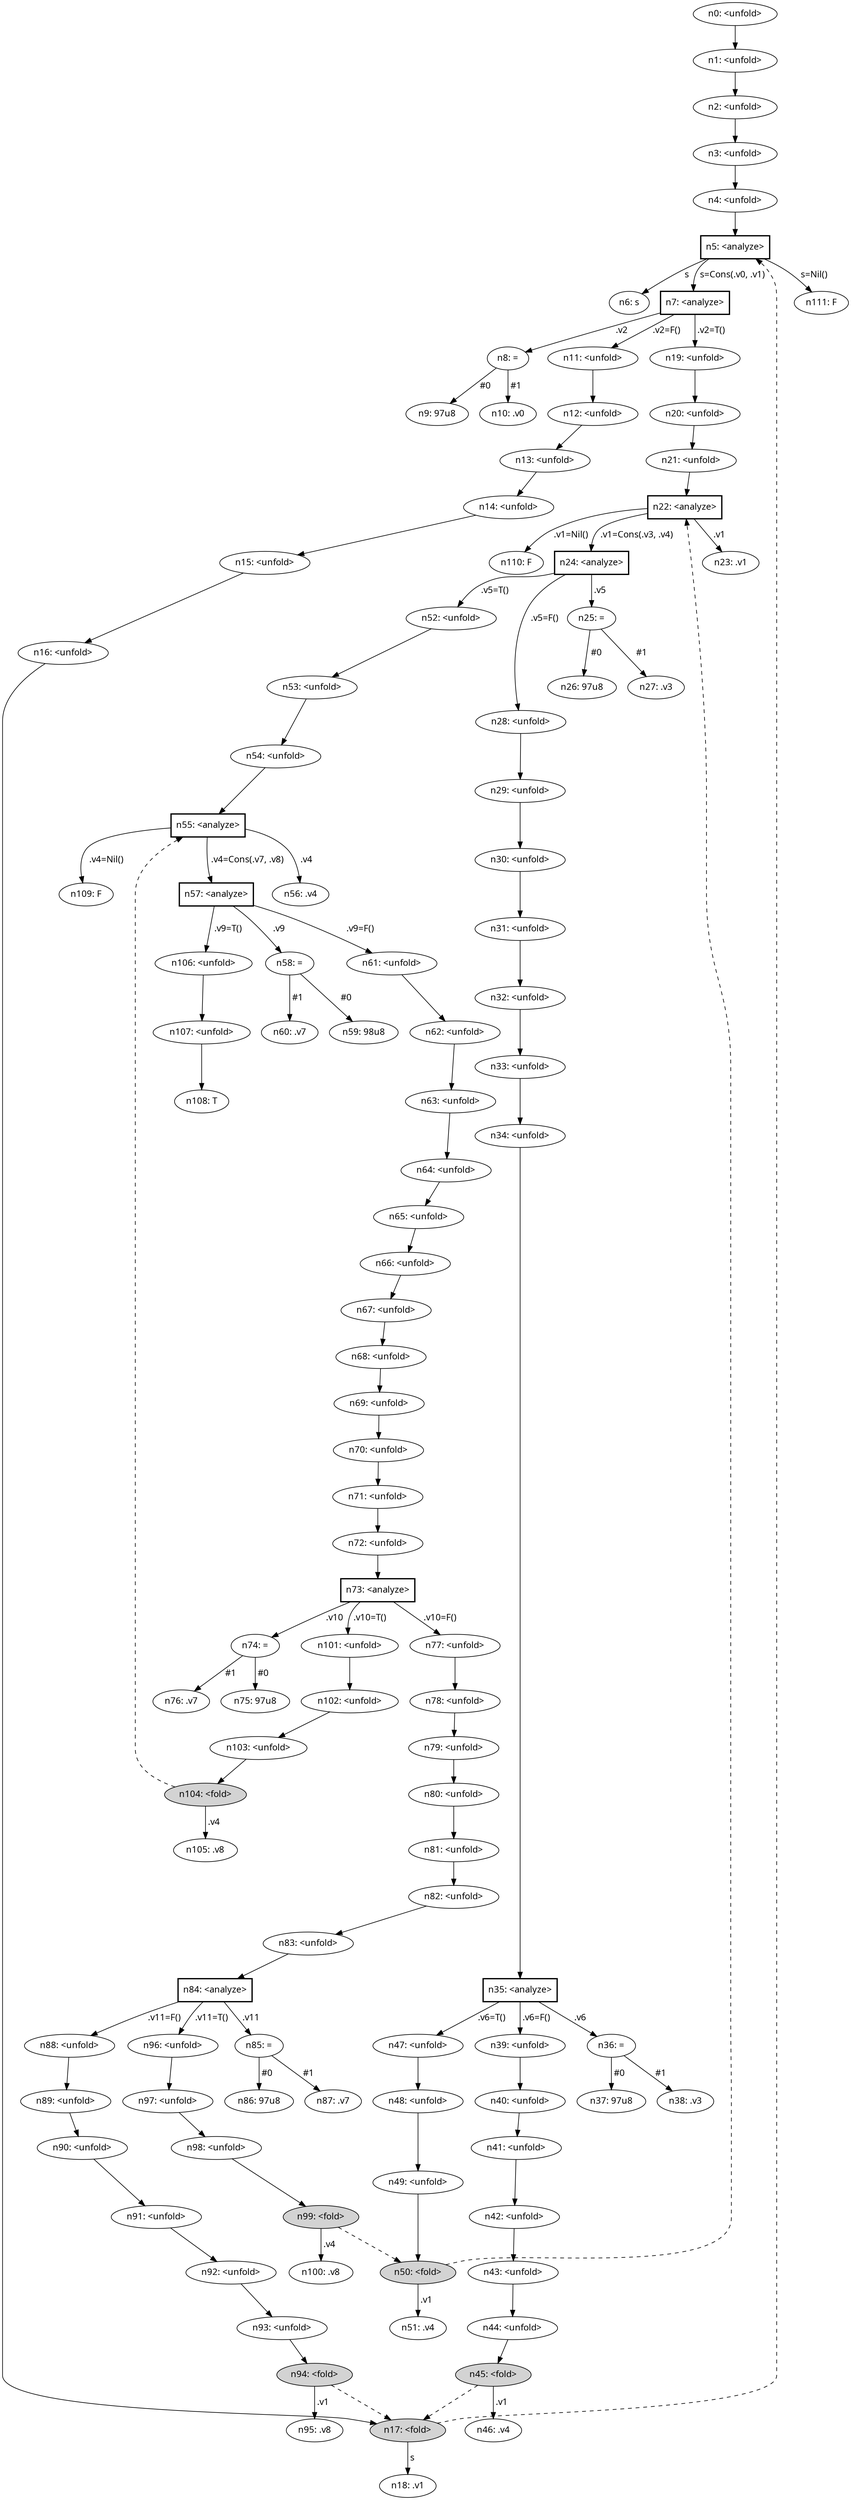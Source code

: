 digraph {
    node [fontname="bold helvetica"];
    edge [fontname="bold helvetica"];
    n0 [label="n0: <unfold>"];
    n1 [label="n1: <unfold>"];
    n0 -> n1;
    n2 [label="n2: <unfold>"];
    n1 -> n2;
    n3 [label="n3: <unfold>"];
    n2 -> n3;
    n4 [label="n4: <unfold>"];
    n3 -> n4;
    n5 [label="n5: <analyze>"] [shape=box style=bold];
    n4 -> n5;
    n6 [label="n6: s"];
    n5 -> n6 [label=" s "];
    n7 [label="n7: <analyze>"] [shape=box style=bold];
    n5 -> n7 [label=" s=Cons(.v0, .v1) "];
    n8 [label="n8: ="];
    n7 -> n8 [label=" .v2 "];
    n9 [label="n9: 97u8"];
    n8 -> n9 [label=" #0 "];
    n10 [label="n10: .v0"];
    n8 -> n10 [label=" #1 "];
    n11 [label="n11: <unfold>"];
    n7 -> n11 [label=" .v2=F() "];
    n12 [label="n12: <unfold>"];
    n11 -> n12;
    n13 [label="n13: <unfold>"];
    n12 -> n13;
    n14 [label="n14: <unfold>"];
    n13 -> n14;
    n15 [label="n15: <unfold>"];
    n14 -> n15;
    n16 [label="n16: <unfold>"];
    n15 -> n16;
    n17 [label="n17: <fold>"] [style=filled];
    n16 -> n17;
    n17 -> n5 [style=dashed];
    n18 [label="n18: .v1"];
    n17 -> n18 [label=" s "];
    n19 [label="n19: <unfold>"];
    n7 -> n19 [label=" .v2=T() "];
    n20 [label="n20: <unfold>"];
    n19 -> n20;
    n21 [label="n21: <unfold>"];
    n20 -> n21;
    n22 [label="n22: <analyze>"] [shape=box style=bold];
    n21 -> n22;
    n23 [label="n23: .v1"];
    n22 -> n23 [label=" .v1 "];
    n24 [label="n24: <analyze>"] [shape=box style=bold];
    n22 -> n24 [label=" .v1=Cons(.v3, .v4) "];
    n25 [label="n25: ="];
    n24 -> n25 [label=" .v5 "];
    n26 [label="n26: 97u8"];
    n25 -> n26 [label=" #0 "];
    n27 [label="n27: .v3"];
    n25 -> n27 [label=" #1 "];
    n28 [label="n28: <unfold>"];
    n24 -> n28 [label=" .v5=F() "];
    n29 [label="n29: <unfold>"];
    n28 -> n29;
    n30 [label="n30: <unfold>"];
    n29 -> n30;
    n31 [label="n31: <unfold>"];
    n30 -> n31;
    n32 [label="n32: <unfold>"];
    n31 -> n32;
    n33 [label="n33: <unfold>"];
    n32 -> n33;
    n34 [label="n34: <unfold>"];
    n33 -> n34;
    n35 [label="n35: <analyze>"] [shape=box style=bold];
    n34 -> n35;
    n36 [label="n36: ="];
    n35 -> n36 [label=" .v6 "];
    n37 [label="n37: 97u8"];
    n36 -> n37 [label=" #0 "];
    n38 [label="n38: .v3"];
    n36 -> n38 [label=" #1 "];
    n39 [label="n39: <unfold>"];
    n35 -> n39 [label=" .v6=F() "];
    n40 [label="n40: <unfold>"];
    n39 -> n40;
    n41 [label="n41: <unfold>"];
    n40 -> n41;
    n42 [label="n42: <unfold>"];
    n41 -> n42;
    n43 [label="n43: <unfold>"];
    n42 -> n43;
    n44 [label="n44: <unfold>"];
    n43 -> n44;
    n45 [label="n45: <fold>"] [style=filled];
    n44 -> n45;
    n45 -> n17 [style=dashed];
    n46 [label="n46: .v4"];
    n45 -> n46 [label=" .v1 "];
    n47 [label="n47: <unfold>"];
    n35 -> n47 [label=" .v6=T() "];
    n48 [label="n48: <unfold>"];
    n47 -> n48;
    n49 [label="n49: <unfold>"];
    n48 -> n49;
    n50 [label="n50: <fold>"] [style=filled];
    n49 -> n50;
    n50 -> n22 [style=dashed];
    n51 [label="n51: .v4"];
    n50 -> n51 [label=" .v1 "];
    n52 [label="n52: <unfold>"];
    n24 -> n52 [label=" .v5=T() "];
    n53 [label="n53: <unfold>"];
    n52 -> n53;
    n54 [label="n54: <unfold>"];
    n53 -> n54;
    n55 [label="n55: <analyze>"] [shape=box style=bold];
    n54 -> n55;
    n56 [label="n56: .v4"];
    n55 -> n56 [label=" .v4 "];
    n57 [label="n57: <analyze>"] [shape=box style=bold];
    n55 -> n57 [label=" .v4=Cons(.v7, .v8) "];
    n58 [label="n58: ="];
    n57 -> n58 [label=" .v9 "];
    n59 [label="n59: 98u8"];
    n58 -> n59 [label=" #0 "];
    n60 [label="n60: .v7"];
    n58 -> n60 [label=" #1 "];
    n61 [label="n61: <unfold>"];
    n57 -> n61 [label=" .v9=F() "];
    n62 [label="n62: <unfold>"];
    n61 -> n62;
    n63 [label="n63: <unfold>"];
    n62 -> n63;
    n64 [label="n64: <unfold>"];
    n63 -> n64;
    n65 [label="n65: <unfold>"];
    n64 -> n65;
    n66 [label="n66: <unfold>"];
    n65 -> n66;
    n67 [label="n67: <unfold>"];
    n66 -> n67;
    n68 [label="n68: <unfold>"];
    n67 -> n68;
    n69 [label="n69: <unfold>"];
    n68 -> n69;
    n70 [label="n70: <unfold>"];
    n69 -> n70;
    n71 [label="n71: <unfold>"];
    n70 -> n71;
    n72 [label="n72: <unfold>"];
    n71 -> n72;
    n73 [label="n73: <analyze>"] [shape=box style=bold];
    n72 -> n73;
    n74 [label="n74: ="];
    n73 -> n74 [label=" .v10 "];
    n75 [label="n75: 97u8"];
    n74 -> n75 [label=" #0 "];
    n76 [label="n76: .v7"];
    n74 -> n76 [label=" #1 "];
    n77 [label="n77: <unfold>"];
    n73 -> n77 [label=" .v10=F() "];
    n78 [label="n78: <unfold>"];
    n77 -> n78;
    n79 [label="n79: <unfold>"];
    n78 -> n79;
    n80 [label="n80: <unfold>"];
    n79 -> n80;
    n81 [label="n81: <unfold>"];
    n80 -> n81;
    n82 [label="n82: <unfold>"];
    n81 -> n82;
    n83 [label="n83: <unfold>"];
    n82 -> n83;
    n84 [label="n84: <analyze>"] [shape=box style=bold];
    n83 -> n84;
    n85 [label="n85: ="];
    n84 -> n85 [label=" .v11 "];
    n86 [label="n86: 97u8"];
    n85 -> n86 [label=" #0 "];
    n87 [label="n87: .v7"];
    n85 -> n87 [label=" #1 "];
    n88 [label="n88: <unfold>"];
    n84 -> n88 [label=" .v11=F() "];
    n89 [label="n89: <unfold>"];
    n88 -> n89;
    n90 [label="n90: <unfold>"];
    n89 -> n90;
    n91 [label="n91: <unfold>"];
    n90 -> n91;
    n92 [label="n92: <unfold>"];
    n91 -> n92;
    n93 [label="n93: <unfold>"];
    n92 -> n93;
    n94 [label="n94: <fold>"] [style=filled];
    n93 -> n94;
    n94 -> n17 [style=dashed];
    n95 [label="n95: .v8"];
    n94 -> n95 [label=" .v1 "];
    n96 [label="n96: <unfold>"];
    n84 -> n96 [label=" .v11=T() "];
    n97 [label="n97: <unfold>"];
    n96 -> n97;
    n98 [label="n98: <unfold>"];
    n97 -> n98;
    n99 [label="n99: <fold>"] [style=filled];
    n98 -> n99;
    n99 -> n50 [style=dashed];
    n100 [label="n100: .v8"];
    n99 -> n100 [label=" .v4 "];
    n101 [label="n101: <unfold>"];
    n73 -> n101 [label=" .v10=T() "];
    n102 [label="n102: <unfold>"];
    n101 -> n102;
    n103 [label="n103: <unfold>"];
    n102 -> n103;
    n104 [label="n104: <fold>"] [style=filled];
    n103 -> n104;
    n104 -> n55 [style=dashed];
    n105 [label="n105: .v8"];
    n104 -> n105 [label=" .v4 "];
    n106 [label="n106: <unfold>"];
    n57 -> n106 [label=" .v9=T() "];
    n107 [label="n107: <unfold>"];
    n106 -> n107;
    n108 [label="n108: T"];
    n107 -> n108;
    n109 [label="n109: F"];
    n55 -> n109 [label=" .v4=Nil() "];
    n110 [label="n110: F"];
    n22 -> n110 [label=" .v1=Nil() "];
    n111 [label="n111: F"];
    n5 -> n111 [label=" s=Nil() "];
}
